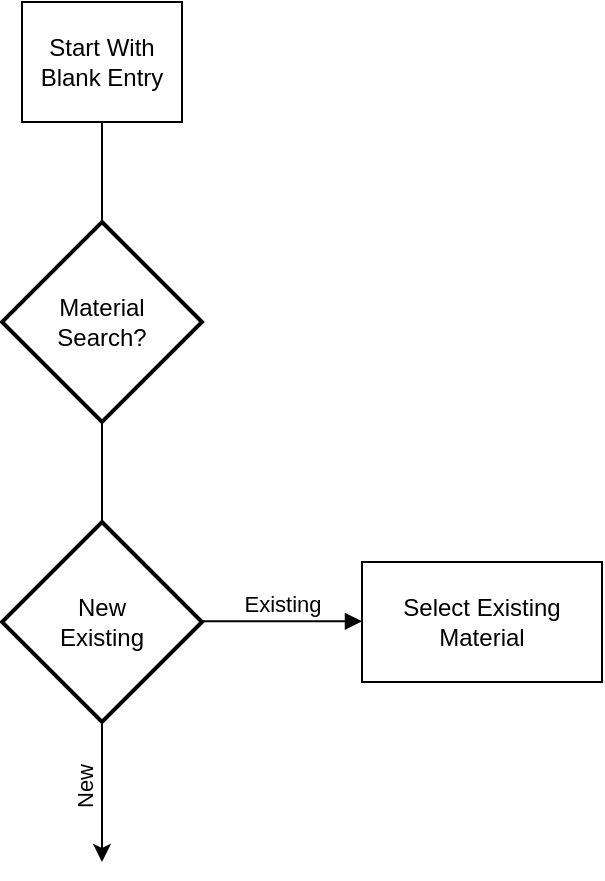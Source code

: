 <mxfile version="24.8.3">
  <diagram name="Page-1" id="1AXbNehQk1GmqrH8sx0d">
    <mxGraphModel dx="1195" dy="645" grid="1" gridSize="10" guides="1" tooltips="1" connect="1" arrows="1" fold="1" page="1" pageScale="1" pageWidth="850" pageHeight="1100" math="0" shadow="0">
      <root>
        <mxCell id="0" />
        <mxCell id="1" parent="0" />
        <mxCell id="nOQdwXKP3B8faJNCyLFp-5" value="Start With Blank Entry" style="rounded=0;whiteSpace=wrap;html=1;" vertex="1" parent="1">
          <mxGeometry x="40" y="40" width="80" height="60" as="geometry" />
        </mxCell>
        <mxCell id="nOQdwXKP3B8faJNCyLFp-6" value="New&lt;br&gt;Existing" style="strokeWidth=2;html=1;shape=mxgraph.flowchart.decision;whiteSpace=wrap;" vertex="1" parent="1">
          <mxGeometry x="30" y="300" width="100" height="100" as="geometry" />
        </mxCell>
        <mxCell id="nOQdwXKP3B8faJNCyLFp-7" value="" style="endArrow=none;html=1;rounded=0;entryX=0.5;entryY=1;entryDx=0;entryDy=0;exitX=0.5;exitY=0;exitDx=0;exitDy=0;exitPerimeter=0;" edge="1" parent="1" source="nOQdwXKP3B8faJNCyLFp-14" target="nOQdwXKP3B8faJNCyLFp-5">
          <mxGeometry width="50" height="50" relative="1" as="geometry">
            <mxPoint x="340" y="290" as="sourcePoint" />
            <mxPoint x="390" y="240" as="targetPoint" />
          </mxGeometry>
        </mxCell>
        <mxCell id="nOQdwXKP3B8faJNCyLFp-8" value="&lt;div&gt;Select Existing&lt;/div&gt;&lt;div&gt;Material&lt;br&gt;&lt;/div&gt;" style="rounded=0;whiteSpace=wrap;html=1;" vertex="1" parent="1">
          <mxGeometry x="210" y="320" width="120" height="60" as="geometry" />
        </mxCell>
        <mxCell id="nOQdwXKP3B8faJNCyLFp-10" value="Existing" style="html=1;verticalAlign=bottom;endArrow=block;curved=0;rounded=0;" edge="1" parent="1">
          <mxGeometry width="80" relative="1" as="geometry">
            <mxPoint x="130" y="349.66" as="sourcePoint" />
            <mxPoint x="210" y="349.66" as="targetPoint" />
            <mxPoint as="offset" />
          </mxGeometry>
        </mxCell>
        <mxCell id="nOQdwXKP3B8faJNCyLFp-12" value="New" style="html=1;verticalAlign=bottom;startArrow=classic;startFill=1;endArrow=none;startSize=6;endSize=8;curved=0;rounded=0;horizontal=0;endFill=0;labelPosition=center;verticalLabelPosition=top;align=center;spacingBottom=4;spacingLeft=-5;" edge="1" parent="1">
          <mxGeometry x="-0.143" width="80" relative="1" as="geometry">
            <mxPoint x="80" y="470" as="sourcePoint" />
            <mxPoint x="80" y="400" as="targetPoint" />
            <mxPoint as="offset" />
          </mxGeometry>
        </mxCell>
        <mxCell id="nOQdwXKP3B8faJNCyLFp-16" value="" style="endArrow=none;html=1;rounded=0;entryX=0.5;entryY=1;entryDx=0;entryDy=0;exitX=0.5;exitY=0;exitDx=0;exitDy=0;exitPerimeter=0;" edge="1" parent="1" source="nOQdwXKP3B8faJNCyLFp-6" target="nOQdwXKP3B8faJNCyLFp-14">
          <mxGeometry width="50" height="50" relative="1" as="geometry">
            <mxPoint x="80" y="300" as="sourcePoint" />
            <mxPoint x="80" y="100" as="targetPoint" />
          </mxGeometry>
        </mxCell>
        <mxCell id="nOQdwXKP3B8faJNCyLFp-14" value="&lt;div&gt;Material&lt;/div&gt;&lt;div&gt;Search?&lt;br&gt;&lt;/div&gt;" style="strokeWidth=2;html=1;shape=mxgraph.flowchart.decision;whiteSpace=wrap;" vertex="1" parent="1">
          <mxGeometry x="30" y="150" width="100" height="100" as="geometry" />
        </mxCell>
      </root>
    </mxGraphModel>
  </diagram>
</mxfile>
